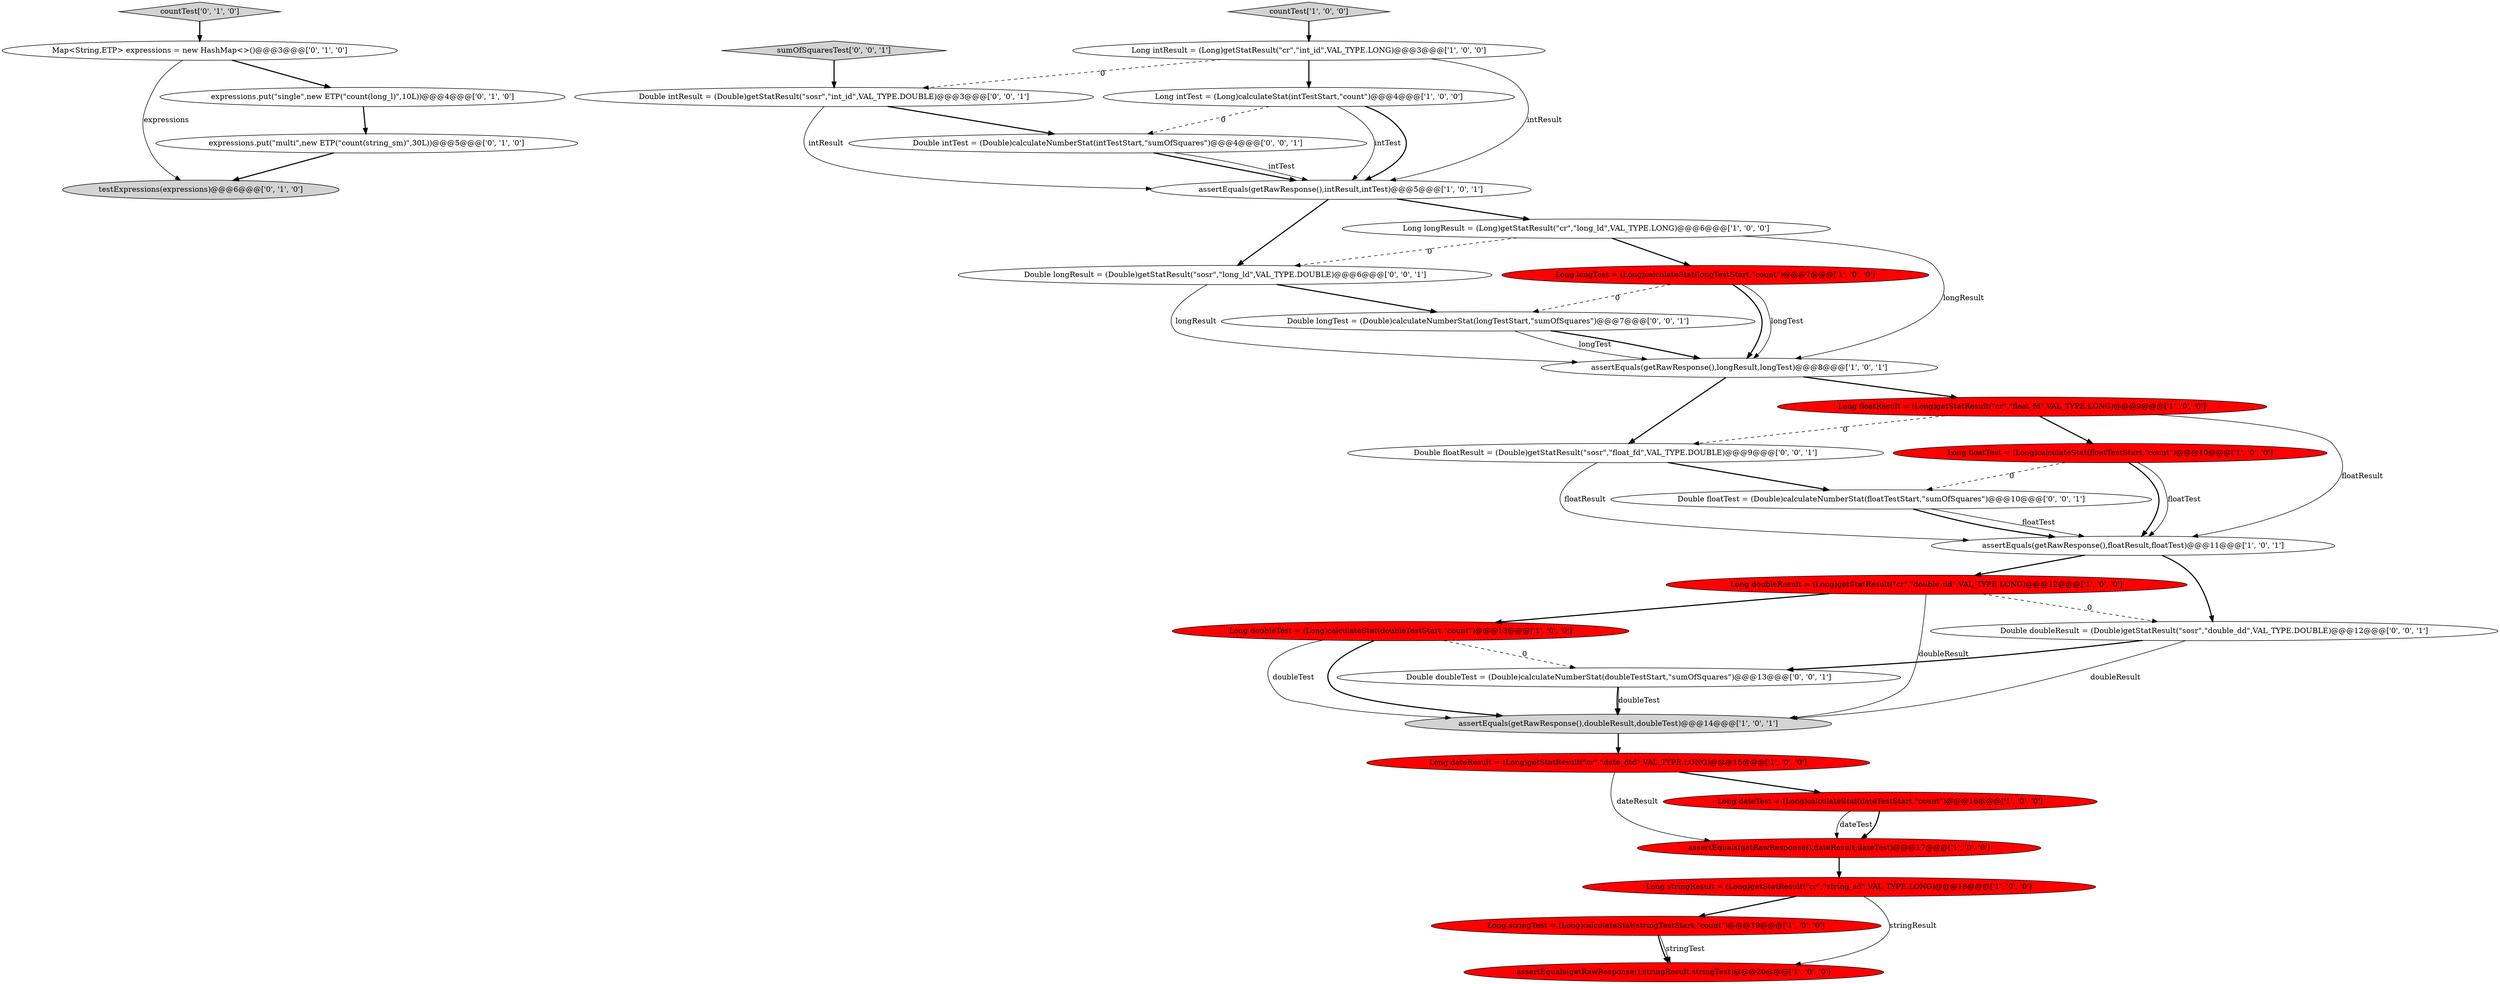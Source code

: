 digraph {
19 [style = filled, label = "testExpressions(expressions)@@@6@@@['0', '1', '0']", fillcolor = lightgray, shape = ellipse image = "AAA0AAABBB2BBB"];
29 [style = filled, label = "sumOfSquaresTest['0', '0', '1']", fillcolor = lightgray, shape = diamond image = "AAA0AAABBB3BBB"];
23 [style = filled, label = "Map<String,ETP> expressions = new HashMap<>()@@@3@@@['0', '1', '0']", fillcolor = white, shape = ellipse image = "AAA0AAABBB2BBB"];
20 [style = filled, label = "countTest['0', '1', '0']", fillcolor = lightgray, shape = diamond image = "AAA0AAABBB2BBB"];
9 [style = filled, label = "Long longTest = (Long)calculateStat(longTestStart,\"count\")@@@7@@@['1', '0', '0']", fillcolor = red, shape = ellipse image = "AAA1AAABBB1BBB"];
6 [style = filled, label = "Long doubleTest = (Long)calculateStat(doubleTestStart,\"count\")@@@13@@@['1', '0', '0']", fillcolor = red, shape = ellipse image = "AAA1AAABBB1BBB"];
17 [style = filled, label = "Long stringResult = (Long)getStatResult(\"cr\",\"string_sd\",VAL_TYPE.LONG)@@@18@@@['1', '0', '0']", fillcolor = red, shape = ellipse image = "AAA1AAABBB1BBB"];
11 [style = filled, label = "Long dateResult = (Long)getStatResult(\"cr\",\"date_dtd\",VAL_TYPE.LONG)@@@15@@@['1', '0', '0']", fillcolor = red, shape = ellipse image = "AAA1AAABBB1BBB"];
2 [style = filled, label = "countTest['1', '0', '0']", fillcolor = lightgray, shape = diamond image = "AAA0AAABBB1BBB"];
22 [style = filled, label = "expressions.put(\"multi\",new ETP(\"count(string_sm)\",30L))@@@5@@@['0', '1', '0']", fillcolor = white, shape = ellipse image = "AAA0AAABBB2BBB"];
25 [style = filled, label = "Double floatResult = (Double)getStatResult(\"sosr\",\"float_fd\",VAL_TYPE.DOUBLE)@@@9@@@['0', '0', '1']", fillcolor = white, shape = ellipse image = "AAA0AAABBB3BBB"];
15 [style = filled, label = "Long doubleResult = (Long)getStatResult(\"cr\",\"double_dd\",VAL_TYPE.LONG)@@@12@@@['1', '0', '0']", fillcolor = red, shape = ellipse image = "AAA1AAABBB1BBB"];
16 [style = filled, label = "assertEquals(getRawResponse(),doubleResult,doubleTest)@@@14@@@['1', '0', '1']", fillcolor = lightgray, shape = ellipse image = "AAA0AAABBB1BBB"];
30 [style = filled, label = "Double intResult = (Double)getStatResult(\"sosr\",\"int_id\",VAL_TYPE.DOUBLE)@@@3@@@['0', '0', '1']", fillcolor = white, shape = ellipse image = "AAA0AAABBB3BBB"];
10 [style = filled, label = "assertEquals(getRawResponse(),longResult,longTest)@@@8@@@['1', '0', '1']", fillcolor = white, shape = ellipse image = "AAA0AAABBB1BBB"];
0 [style = filled, label = "Long intResult = (Long)getStatResult(\"cr\",\"int_id\",VAL_TYPE.LONG)@@@3@@@['1', '0', '0']", fillcolor = white, shape = ellipse image = "AAA0AAABBB1BBB"];
8 [style = filled, label = "Long floatTest = (Long)calculateStat(floatTestStart,\"count\")@@@10@@@['1', '0', '0']", fillcolor = red, shape = ellipse image = "AAA1AAABBB1BBB"];
4 [style = filled, label = "Long floatResult = (Long)getStatResult(\"cr\",\"float_fd\",VAL_TYPE.LONG)@@@9@@@['1', '0', '0']", fillcolor = red, shape = ellipse image = "AAA1AAABBB1BBB"];
31 [style = filled, label = "Double doubleResult = (Double)getStatResult(\"sosr\",\"double_dd\",VAL_TYPE.DOUBLE)@@@12@@@['0', '0', '1']", fillcolor = white, shape = ellipse image = "AAA0AAABBB3BBB"];
7 [style = filled, label = "assertEquals(getRawResponse(),floatResult,floatTest)@@@11@@@['1', '0', '1']", fillcolor = white, shape = ellipse image = "AAA0AAABBB1BBB"];
27 [style = filled, label = "Double longTest = (Double)calculateNumberStat(longTestStart,\"sumOfSquares\")@@@7@@@['0', '0', '1']", fillcolor = white, shape = ellipse image = "AAA0AAABBB3BBB"];
14 [style = filled, label = "assertEquals(getRawResponse(),dateResult,dateTest)@@@17@@@['1', '0', '0']", fillcolor = red, shape = ellipse image = "AAA1AAABBB1BBB"];
5 [style = filled, label = "Long intTest = (Long)calculateStat(intTestStart,\"count\")@@@4@@@['1', '0', '0']", fillcolor = white, shape = ellipse image = "AAA0AAABBB1BBB"];
24 [style = filled, label = "Double longResult = (Double)getStatResult(\"sosr\",\"long_ld\",VAL_TYPE.DOUBLE)@@@6@@@['0', '0', '1']", fillcolor = white, shape = ellipse image = "AAA0AAABBB3BBB"];
28 [style = filled, label = "Double doubleTest = (Double)calculateNumberStat(doubleTestStart,\"sumOfSquares\")@@@13@@@['0', '0', '1']", fillcolor = white, shape = ellipse image = "AAA0AAABBB3BBB"];
12 [style = filled, label = "Long longResult = (Long)getStatResult(\"cr\",\"long_ld\",VAL_TYPE.LONG)@@@6@@@['1', '0', '0']", fillcolor = white, shape = ellipse image = "AAA0AAABBB1BBB"];
1 [style = filled, label = "assertEquals(getRawResponse(),intResult,intTest)@@@5@@@['1', '0', '1']", fillcolor = white, shape = ellipse image = "AAA0AAABBB1BBB"];
26 [style = filled, label = "Double intTest = (Double)calculateNumberStat(intTestStart,\"sumOfSquares\")@@@4@@@['0', '0', '1']", fillcolor = white, shape = ellipse image = "AAA0AAABBB3BBB"];
32 [style = filled, label = "Double floatTest = (Double)calculateNumberStat(floatTestStart,\"sumOfSquares\")@@@10@@@['0', '0', '1']", fillcolor = white, shape = ellipse image = "AAA0AAABBB3BBB"];
3 [style = filled, label = "Long stringTest = (Long)calculateStat(stringTestStart,\"count\")@@@19@@@['1', '0', '0']", fillcolor = red, shape = ellipse image = "AAA1AAABBB1BBB"];
18 [style = filled, label = "assertEquals(getRawResponse(),stringResult,stringTest)@@@20@@@['1', '0', '0']", fillcolor = red, shape = ellipse image = "AAA1AAABBB1BBB"];
13 [style = filled, label = "Long dateTest = (Long)calculateStat(dateTestStart,\"count\")@@@16@@@['1', '0', '0']", fillcolor = red, shape = ellipse image = "AAA1AAABBB1BBB"];
21 [style = filled, label = "expressions.put(\"single\",new ETP(\"count(long_l)\",10L))@@@4@@@['0', '1', '0']", fillcolor = white, shape = ellipse image = "AAA0AAABBB2BBB"];
23->19 [style = solid, label="expressions"];
16->11 [style = bold, label=""];
22->19 [style = bold, label=""];
29->30 [style = bold, label=""];
5->26 [style = dashed, label="0"];
17->18 [style = solid, label="stringResult"];
26->1 [style = bold, label=""];
4->7 [style = solid, label="floatResult"];
30->26 [style = bold, label=""];
25->32 [style = bold, label=""];
8->32 [style = dashed, label="0"];
9->27 [style = dashed, label="0"];
14->17 [style = bold, label=""];
0->1 [style = solid, label="intResult"];
15->6 [style = bold, label=""];
32->7 [style = bold, label=""];
27->10 [style = solid, label="longTest"];
7->31 [style = bold, label=""];
9->10 [style = bold, label=""];
12->9 [style = bold, label=""];
24->10 [style = solid, label="longResult"];
28->16 [style = bold, label=""];
5->1 [style = solid, label="intTest"];
30->1 [style = solid, label="intResult"];
8->7 [style = bold, label=""];
3->18 [style = bold, label=""];
25->7 [style = solid, label="floatResult"];
9->10 [style = solid, label="longTest"];
31->16 [style = solid, label="doubleResult"];
4->25 [style = dashed, label="0"];
5->1 [style = bold, label=""];
3->18 [style = solid, label="stringTest"];
6->28 [style = dashed, label="0"];
2->0 [style = bold, label=""];
12->10 [style = solid, label="longResult"];
6->16 [style = solid, label="doubleTest"];
20->23 [style = bold, label=""];
8->7 [style = solid, label="floatTest"];
23->21 [style = bold, label=""];
10->25 [style = bold, label=""];
21->22 [style = bold, label=""];
6->16 [style = bold, label=""];
1->24 [style = bold, label=""];
28->16 [style = solid, label="doubleTest"];
12->24 [style = dashed, label="0"];
27->10 [style = bold, label=""];
11->13 [style = bold, label=""];
0->30 [style = dashed, label="0"];
15->31 [style = dashed, label="0"];
1->12 [style = bold, label=""];
17->3 [style = bold, label=""];
10->4 [style = bold, label=""];
4->8 [style = bold, label=""];
7->15 [style = bold, label=""];
11->14 [style = solid, label="dateResult"];
31->28 [style = bold, label=""];
26->1 [style = solid, label="intTest"];
13->14 [style = solid, label="dateTest"];
15->16 [style = solid, label="doubleResult"];
13->14 [style = bold, label=""];
24->27 [style = bold, label=""];
32->7 [style = solid, label="floatTest"];
0->5 [style = bold, label=""];
}

